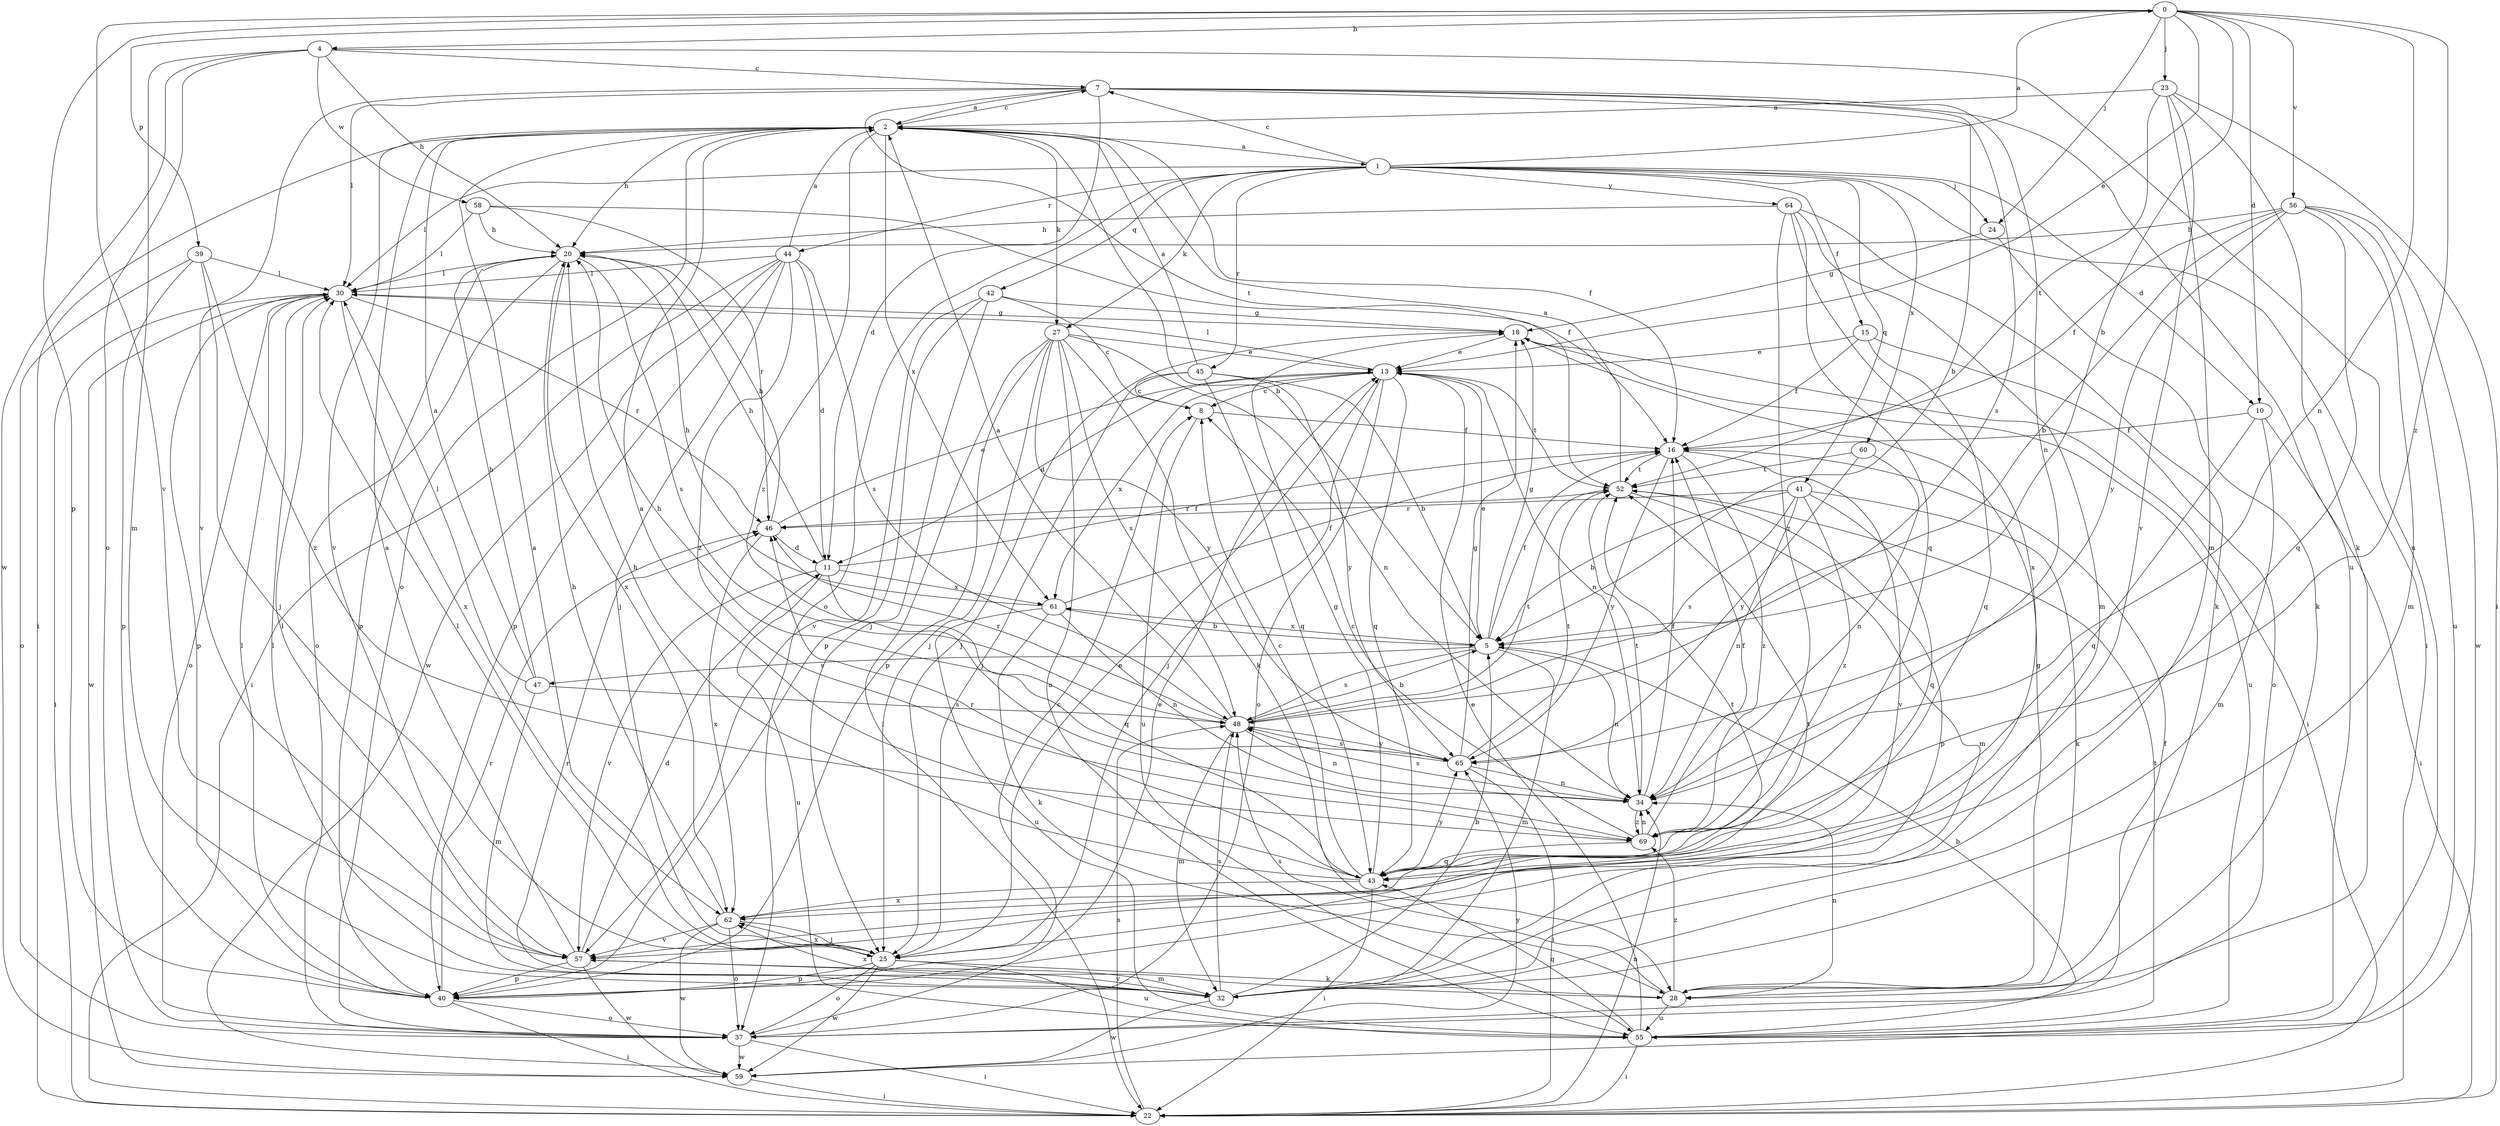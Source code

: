 strict digraph  {
0;
1;
2;
4;
5;
7;
8;
10;
11;
13;
15;
16;
18;
20;
22;
23;
24;
25;
27;
28;
30;
32;
34;
37;
39;
40;
41;
42;
43;
44;
45;
46;
47;
48;
52;
55;
56;
57;
58;
59;
60;
61;
62;
64;
65;
69;
0 -> 4  [label=b];
0 -> 5  [label=b];
0 -> 10  [label=d];
0 -> 13  [label=e];
0 -> 23  [label=j];
0 -> 24  [label=j];
0 -> 34  [label=n];
0 -> 39  [label=p];
0 -> 40  [label=p];
0 -> 56  [label=v];
0 -> 57  [label=v];
0 -> 69  [label=z];
1 -> 0  [label=a];
1 -> 7  [label=c];
1 -> 10  [label=d];
1 -> 15  [label=f];
1 -> 22  [label=i];
1 -> 24  [label=j];
1 -> 27  [label=k];
1 -> 30  [label=l];
1 -> 37  [label=o];
1 -> 41  [label=q];
1 -> 42  [label=q];
1 -> 44  [label=r];
1 -> 45  [label=r];
1 -> 60  [label=x];
1 -> 64  [label=y];
2 -> 1  [label=a];
2 -> 5  [label=b];
2 -> 7  [label=c];
2 -> 16  [label=f];
2 -> 20  [label=h];
2 -> 22  [label=i];
2 -> 27  [label=k];
2 -> 37  [label=o];
2 -> 57  [label=v];
2 -> 61  [label=x];
2 -> 69  [label=z];
4 -> 7  [label=c];
4 -> 20  [label=h];
4 -> 32  [label=m];
4 -> 37  [label=o];
4 -> 55  [label=u];
4 -> 58  [label=w];
4 -> 59  [label=w];
5 -> 13  [label=e];
5 -> 16  [label=f];
5 -> 18  [label=g];
5 -> 32  [label=m];
5 -> 34  [label=n];
5 -> 47  [label=s];
5 -> 48  [label=s];
5 -> 61  [label=x];
7 -> 2  [label=a];
7 -> 5  [label=b];
7 -> 11  [label=d];
7 -> 30  [label=l];
7 -> 34  [label=n];
7 -> 48  [label=s];
7 -> 52  [label=t];
7 -> 55  [label=u];
7 -> 57  [label=v];
8 -> 16  [label=f];
8 -> 55  [label=u];
10 -> 16  [label=f];
10 -> 22  [label=i];
10 -> 32  [label=m];
10 -> 43  [label=q];
11 -> 16  [label=f];
11 -> 20  [label=h];
11 -> 43  [label=q];
11 -> 55  [label=u];
11 -> 57  [label=v];
11 -> 61  [label=x];
13 -> 8  [label=c];
13 -> 11  [label=d];
13 -> 25  [label=j];
13 -> 30  [label=l];
13 -> 34  [label=n];
13 -> 37  [label=o];
13 -> 43  [label=q];
13 -> 52  [label=t];
13 -> 61  [label=x];
15 -> 13  [label=e];
15 -> 16  [label=f];
15 -> 37  [label=o];
15 -> 43  [label=q];
16 -> 52  [label=t];
16 -> 57  [label=v];
16 -> 65  [label=y];
16 -> 69  [label=z];
18 -> 13  [label=e];
18 -> 22  [label=i];
18 -> 25  [label=j];
18 -> 55  [label=u];
20 -> 30  [label=l];
20 -> 37  [label=o];
20 -> 40  [label=p];
20 -> 48  [label=s];
20 -> 62  [label=x];
22 -> 34  [label=n];
22 -> 48  [label=s];
23 -> 2  [label=a];
23 -> 22  [label=i];
23 -> 28  [label=k];
23 -> 32  [label=m];
23 -> 52  [label=t];
23 -> 57  [label=v];
24 -> 18  [label=g];
24 -> 28  [label=k];
25 -> 2  [label=a];
25 -> 13  [label=e];
25 -> 28  [label=k];
25 -> 30  [label=l];
25 -> 37  [label=o];
25 -> 40  [label=p];
25 -> 52  [label=t];
25 -> 55  [label=u];
25 -> 59  [label=w];
25 -> 62  [label=x];
27 -> 13  [label=e];
27 -> 22  [label=i];
27 -> 25  [label=j];
27 -> 28  [label=k];
27 -> 34  [label=n];
27 -> 40  [label=p];
27 -> 48  [label=s];
27 -> 55  [label=u];
27 -> 65  [label=y];
28 -> 18  [label=g];
28 -> 34  [label=n];
28 -> 48  [label=s];
28 -> 55  [label=u];
28 -> 62  [label=x];
28 -> 69  [label=z];
30 -> 18  [label=g];
30 -> 22  [label=i];
30 -> 37  [label=o];
30 -> 40  [label=p];
30 -> 46  [label=r];
30 -> 59  [label=w];
30 -> 62  [label=x];
32 -> 5  [label=b];
32 -> 30  [label=l];
32 -> 46  [label=r];
32 -> 48  [label=s];
32 -> 57  [label=v];
32 -> 59  [label=w];
34 -> 16  [label=f];
34 -> 48  [label=s];
34 -> 52  [label=t];
34 -> 69  [label=z];
37 -> 13  [label=e];
37 -> 16  [label=f];
37 -> 22  [label=i];
37 -> 59  [label=w];
39 -> 25  [label=j];
39 -> 30  [label=l];
39 -> 37  [label=o];
39 -> 40  [label=p];
39 -> 69  [label=z];
40 -> 8  [label=c];
40 -> 22  [label=i];
40 -> 30  [label=l];
40 -> 37  [label=o];
40 -> 46  [label=r];
41 -> 5  [label=b];
41 -> 28  [label=k];
41 -> 34  [label=n];
41 -> 43  [label=q];
41 -> 46  [label=r];
41 -> 48  [label=s];
41 -> 69  [label=z];
42 -> 8  [label=c];
42 -> 18  [label=g];
42 -> 25  [label=j];
42 -> 40  [label=p];
42 -> 57  [label=v];
43 -> 2  [label=a];
43 -> 8  [label=c];
43 -> 18  [label=g];
43 -> 20  [label=h];
43 -> 22  [label=i];
43 -> 46  [label=r];
43 -> 62  [label=x];
43 -> 65  [label=y];
44 -> 2  [label=a];
44 -> 11  [label=d];
44 -> 22  [label=i];
44 -> 25  [label=j];
44 -> 30  [label=l];
44 -> 40  [label=p];
44 -> 48  [label=s];
44 -> 59  [label=w];
44 -> 69  [label=z];
45 -> 2  [label=a];
45 -> 5  [label=b];
45 -> 8  [label=c];
45 -> 25  [label=j];
45 -> 43  [label=q];
45 -> 65  [label=y];
46 -> 11  [label=d];
46 -> 13  [label=e];
46 -> 20  [label=h];
46 -> 62  [label=x];
47 -> 2  [label=a];
47 -> 20  [label=h];
47 -> 30  [label=l];
47 -> 32  [label=m];
47 -> 48  [label=s];
48 -> 2  [label=a];
48 -> 5  [label=b];
48 -> 32  [label=m];
48 -> 34  [label=n];
48 -> 46  [label=r];
48 -> 52  [label=t];
48 -> 65  [label=y];
52 -> 2  [label=a];
52 -> 32  [label=m];
52 -> 40  [label=p];
52 -> 46  [label=r];
55 -> 5  [label=b];
55 -> 13  [label=e];
55 -> 22  [label=i];
55 -> 43  [label=q];
55 -> 52  [label=t];
56 -> 5  [label=b];
56 -> 16  [label=f];
56 -> 20  [label=h];
56 -> 32  [label=m];
56 -> 43  [label=q];
56 -> 55  [label=u];
56 -> 59  [label=w];
56 -> 65  [label=y];
57 -> 2  [label=a];
57 -> 11  [label=d];
57 -> 30  [label=l];
57 -> 32  [label=m];
57 -> 40  [label=p];
57 -> 59  [label=w];
58 -> 16  [label=f];
58 -> 20  [label=h];
58 -> 30  [label=l];
58 -> 46  [label=r];
59 -> 22  [label=i];
59 -> 65  [label=y];
60 -> 34  [label=n];
60 -> 52  [label=t];
60 -> 65  [label=y];
61 -> 5  [label=b];
61 -> 16  [label=f];
61 -> 20  [label=h];
61 -> 28  [label=k];
61 -> 34  [label=n];
61 -> 55  [label=u];
62 -> 20  [label=h];
62 -> 25  [label=j];
62 -> 37  [label=o];
62 -> 52  [label=t];
62 -> 57  [label=v];
62 -> 59  [label=w];
64 -> 20  [label=h];
64 -> 28  [label=k];
64 -> 32  [label=m];
64 -> 43  [label=q];
64 -> 62  [label=x];
64 -> 69  [label=z];
65 -> 18  [label=g];
65 -> 20  [label=h];
65 -> 22  [label=i];
65 -> 34  [label=n];
65 -> 48  [label=s];
65 -> 52  [label=t];
69 -> 8  [label=c];
69 -> 16  [label=f];
69 -> 34  [label=n];
69 -> 43  [label=q];
}
